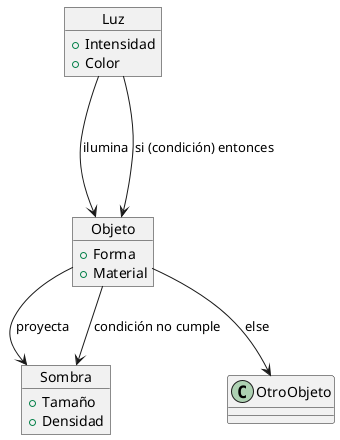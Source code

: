@startuml
object Luz {
  + Intensidad
  + Color
}

object Objeto {
  + Forma
  + Material
}

object Sombra {
  + Tamaño
  + Densidad
}

Luz --> Objeto: ilumina
Objeto --> Sombra : proyecta

' Flecha curva con condición
Luz ---> Objeto: si (condición) entonces
Objeto --> Sombra : condición no cumple
Objeto --> OtroObjeto : else
' Fin de la condición
@enduml
